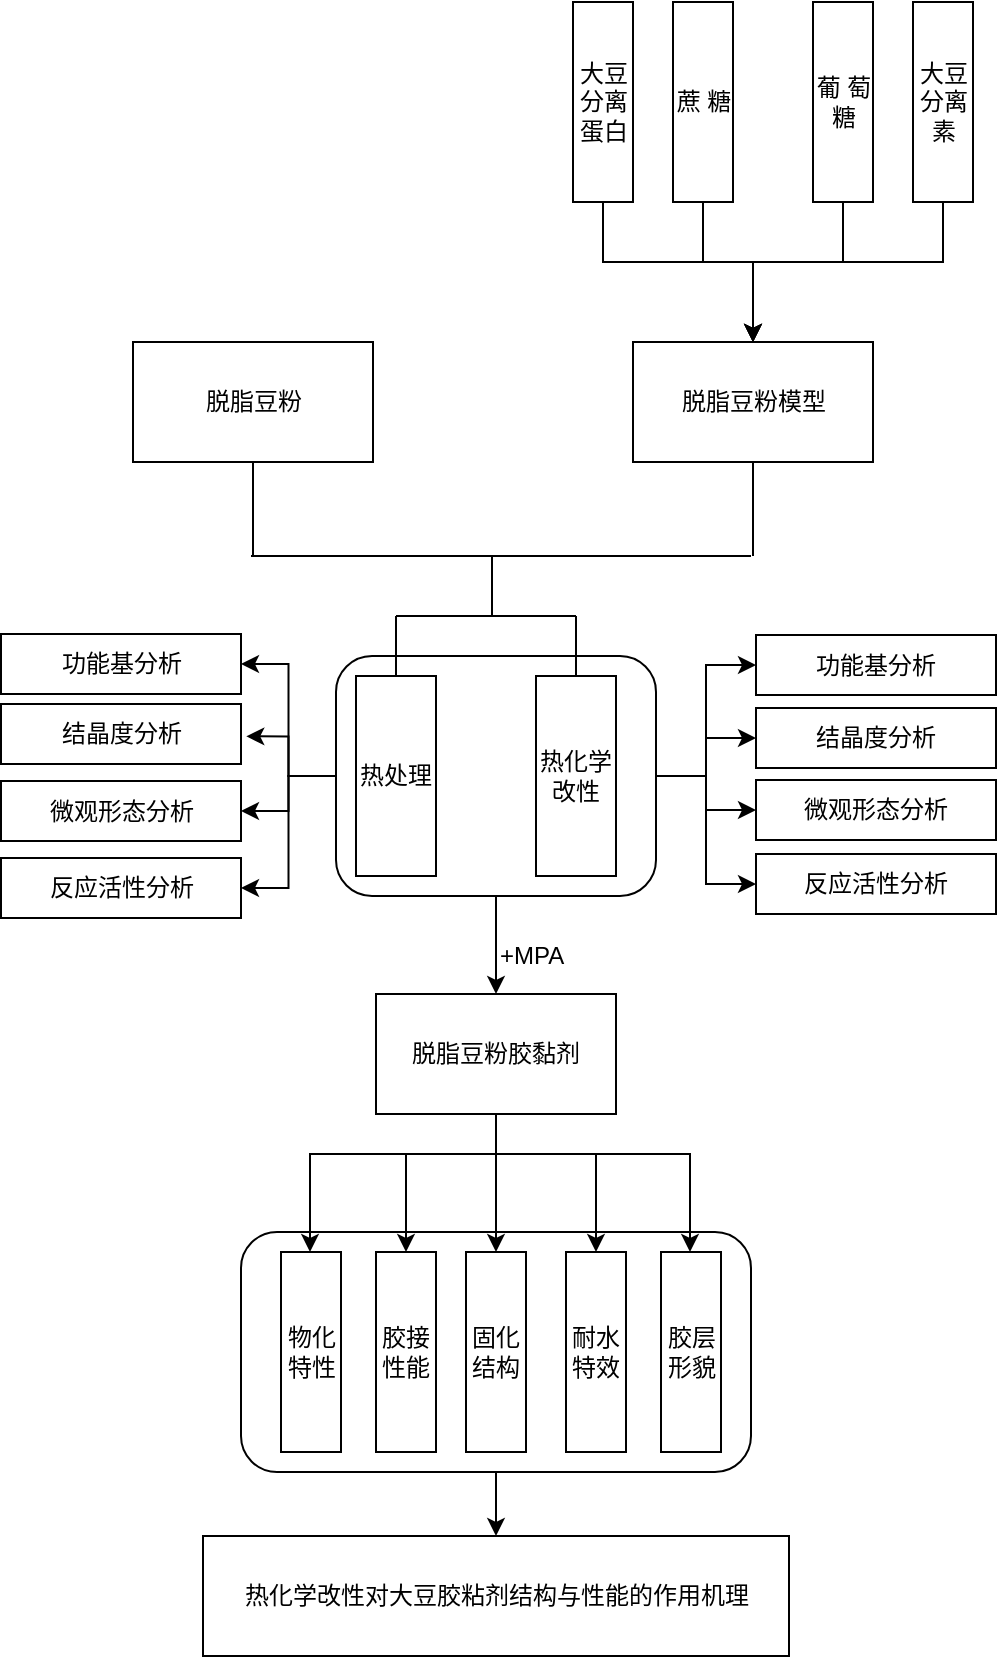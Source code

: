 <mxfile pages="1" version="11.2.9" type="github"><diagram id="edtNafhOueVqWPZp83Qx" name="Page-1"><mxGraphModel dx="1408" dy="725" grid="1" gridSize="10" guides="1" tooltips="1" connect="1" arrows="1" fold="1" page="1" pageScale="1" pageWidth="827" pageHeight="1169" math="0" shadow="0"><root><mxCell id="0"/><mxCell id="1" parent="0"/><mxCell id="PyA_wQ1f-txAwc_Txc-h-2" style="edgeStyle=orthogonalEdgeStyle;rounded=0;orthogonalLoop=1;jettySize=auto;html=1;" edge="1" parent="1" source="gaeCaFiwkaWdQa8wvfjB-41" target="gaeCaFiwkaWdQa8wvfjB-63"><mxGeometry relative="1" as="geometry"/></mxCell><mxCell id="gaeCaFiwkaWdQa8wvfjB-41" value="" style="rounded=1;whiteSpace=wrap;html=1;" parent="1" vertex="1"><mxGeometry x="262.5" y="818" width="255" height="120" as="geometry"/></mxCell><mxCell id="gaeCaFiwkaWdQa8wvfjB-36" style="edgeStyle=orthogonalEdgeStyle;rounded=0;orthogonalLoop=1;jettySize=auto;html=1;" parent="1" source="gaeCaFiwkaWdQa8wvfjB-35" target="gaeCaFiwkaWdQa8wvfjB-34" edge="1"><mxGeometry relative="1" as="geometry"/></mxCell><mxCell id="gaeCaFiwkaWdQa8wvfjB-51" style="edgeStyle=orthogonalEdgeStyle;rounded=0;orthogonalLoop=1;jettySize=auto;html=1;entryX=1;entryY=0.5;entryDx=0;entryDy=0;" parent="1" source="gaeCaFiwkaWdQa8wvfjB-35" target="gaeCaFiwkaWdQa8wvfjB-47" edge="1"><mxGeometry relative="1" as="geometry"/></mxCell><mxCell id="gaeCaFiwkaWdQa8wvfjB-52" style="edgeStyle=orthogonalEdgeStyle;rounded=0;orthogonalLoop=1;jettySize=auto;html=1;entryX=1.022;entryY=0.539;entryDx=0;entryDy=0;entryPerimeter=0;" parent="1" source="gaeCaFiwkaWdQa8wvfjB-35" target="gaeCaFiwkaWdQa8wvfjB-49" edge="1"><mxGeometry relative="1" as="geometry"/></mxCell><mxCell id="gaeCaFiwkaWdQa8wvfjB-53" style="edgeStyle=orthogonalEdgeStyle;rounded=0;orthogonalLoop=1;jettySize=auto;html=1;entryX=1;entryY=0.5;entryDx=0;entryDy=0;" parent="1" source="gaeCaFiwkaWdQa8wvfjB-35" target="gaeCaFiwkaWdQa8wvfjB-50" edge="1"><mxGeometry relative="1" as="geometry"/></mxCell><mxCell id="gaeCaFiwkaWdQa8wvfjB-54" style="edgeStyle=orthogonalEdgeStyle;rounded=0;orthogonalLoop=1;jettySize=auto;html=1;entryX=1;entryY=0.5;entryDx=0;entryDy=0;" parent="1" source="gaeCaFiwkaWdQa8wvfjB-35" target="gaeCaFiwkaWdQa8wvfjB-48" edge="1"><mxGeometry relative="1" as="geometry"/></mxCell><mxCell id="gaeCaFiwkaWdQa8wvfjB-59" style="edgeStyle=orthogonalEdgeStyle;rounded=0;orthogonalLoop=1;jettySize=auto;html=1;entryX=0;entryY=0.5;entryDx=0;entryDy=0;" parent="1" source="gaeCaFiwkaWdQa8wvfjB-35" target="gaeCaFiwkaWdQa8wvfjB-55" edge="1"><mxGeometry relative="1" as="geometry"/></mxCell><mxCell id="gaeCaFiwkaWdQa8wvfjB-60" style="edgeStyle=orthogonalEdgeStyle;rounded=0;orthogonalLoop=1;jettySize=auto;html=1;entryX=0;entryY=0.5;entryDx=0;entryDy=0;" parent="1" source="gaeCaFiwkaWdQa8wvfjB-35" target="gaeCaFiwkaWdQa8wvfjB-57" edge="1"><mxGeometry relative="1" as="geometry"/></mxCell><mxCell id="gaeCaFiwkaWdQa8wvfjB-62" style="edgeStyle=orthogonalEdgeStyle;rounded=0;orthogonalLoop=1;jettySize=auto;html=1;entryX=0;entryY=0.5;entryDx=0;entryDy=0;" parent="1" source="gaeCaFiwkaWdQa8wvfjB-35" target="gaeCaFiwkaWdQa8wvfjB-56" edge="1"><mxGeometry relative="1" as="geometry"/></mxCell><mxCell id="PyA_wQ1f-txAwc_Txc-h-6" style="edgeStyle=orthogonalEdgeStyle;rounded=0;orthogonalLoop=1;jettySize=auto;html=1;" edge="1" parent="1" source="gaeCaFiwkaWdQa8wvfjB-35" target="gaeCaFiwkaWdQa8wvfjB-58"><mxGeometry relative="1" as="geometry"/></mxCell><mxCell id="gaeCaFiwkaWdQa8wvfjB-35" value="" style="rounded=1;whiteSpace=wrap;html=1;" parent="1" vertex="1"><mxGeometry x="310" y="530" width="160" height="120" as="geometry"/></mxCell><mxCell id="gaeCaFiwkaWdQa8wvfjB-1" value="脱脂豆粉" style="rounded=0;whiteSpace=wrap;html=1;" parent="1" vertex="1"><mxGeometry x="208.5" y="373" width="120" height="60" as="geometry"/></mxCell><mxCell id="gaeCaFiwkaWdQa8wvfjB-2" value="脱脂豆粉模型" style="rounded=0;whiteSpace=wrap;html=1;" parent="1" vertex="1"><mxGeometry x="458.5" y="373" width="120" height="60" as="geometry"/></mxCell><mxCell id="gaeCaFiwkaWdQa8wvfjB-8" style="edgeStyle=orthogonalEdgeStyle;rounded=0;orthogonalLoop=1;jettySize=auto;html=1;entryX=0.5;entryY=0;entryDx=0;entryDy=0;" parent="1" source="gaeCaFiwkaWdQa8wvfjB-3" target="gaeCaFiwkaWdQa8wvfjB-2" edge="1"><mxGeometry relative="1" as="geometry"><Array as="points"><mxPoint x="443.5" y="333"/><mxPoint x="518.5" y="333"/></Array></mxGeometry></mxCell><mxCell id="gaeCaFiwkaWdQa8wvfjB-3" value="大豆分离蛋白" style="rounded=0;whiteSpace=wrap;html=1;" parent="1" vertex="1"><mxGeometry x="428.5" y="203" width="30" height="100" as="geometry"/></mxCell><mxCell id="gaeCaFiwkaWdQa8wvfjB-14" style="edgeStyle=orthogonalEdgeStyle;rounded=0;orthogonalLoop=1;jettySize=auto;html=1;" parent="1" source="gaeCaFiwkaWdQa8wvfjB-4" target="gaeCaFiwkaWdQa8wvfjB-2" edge="1"><mxGeometry relative="1" as="geometry"><Array as="points"><mxPoint x="493.5" y="333"/><mxPoint x="518.5" y="333"/></Array></mxGeometry></mxCell><mxCell id="gaeCaFiwkaWdQa8wvfjB-4" value="蔗 糖" style="rounded=0;whiteSpace=wrap;html=1;" parent="1" vertex="1"><mxGeometry x="478.5" y="203" width="30" height="100" as="geometry"/></mxCell><mxCell id="gaeCaFiwkaWdQa8wvfjB-16" style="edgeStyle=orthogonalEdgeStyle;rounded=0;orthogonalLoop=1;jettySize=auto;html=1;" parent="1" source="gaeCaFiwkaWdQa8wvfjB-15" edge="1"><mxGeometry relative="1" as="geometry"><mxPoint x="518.5" y="373" as="targetPoint"/><Array as="points"><mxPoint x="563.5" y="333"/><mxPoint x="518.5" y="333"/></Array></mxGeometry></mxCell><mxCell id="gaeCaFiwkaWdQa8wvfjB-15" value="葡 萄 糖" style="rounded=0;whiteSpace=wrap;html=1;glass=0;gradientColor=none;horizontal=1;" parent="1" vertex="1"><mxGeometry x="548.5" y="203" width="30" height="100" as="geometry"/></mxCell><mxCell id="gaeCaFiwkaWdQa8wvfjB-18" style="edgeStyle=orthogonalEdgeStyle;rounded=0;orthogonalLoop=1;jettySize=auto;html=1;entryX=0.5;entryY=0;entryDx=0;entryDy=0;" parent="1" source="gaeCaFiwkaWdQa8wvfjB-17" target="gaeCaFiwkaWdQa8wvfjB-2" edge="1"><mxGeometry relative="1" as="geometry"><Array as="points"><mxPoint x="613.5" y="333"/><mxPoint x="518.5" y="333"/></Array></mxGeometry></mxCell><mxCell id="gaeCaFiwkaWdQa8wvfjB-17" value="大豆分离素" style="rounded=0;whiteSpace=wrap;html=1;" parent="1" vertex="1"><mxGeometry x="598.5" y="203" width="30" height="100" as="geometry"/></mxCell><mxCell id="gaeCaFiwkaWdQa8wvfjB-19" value="热处理" style="rounded=0;whiteSpace=wrap;html=1;" parent="1" vertex="1"><mxGeometry x="320" y="540" width="40" height="100" as="geometry"/></mxCell><mxCell id="gaeCaFiwkaWdQa8wvfjB-20" value="热化学改性" style="rounded=0;whiteSpace=wrap;html=1;" parent="1" vertex="1"><mxGeometry x="410" y="540" width="40" height="100" as="geometry"/></mxCell><mxCell id="gaeCaFiwkaWdQa8wvfjB-21" value="" style="endArrow=none;html=1;" parent="1" edge="1"><mxGeometry width="50" height="50" relative="1" as="geometry"><mxPoint x="267.5" y="480" as="sourcePoint"/><mxPoint x="517.5" y="480" as="targetPoint"/></mxGeometry></mxCell><mxCell id="gaeCaFiwkaWdQa8wvfjB-24" value="" style="endArrow=none;html=1;entryX=0.5;entryY=1;entryDx=0;entryDy=0;" parent="1" target="gaeCaFiwkaWdQa8wvfjB-1" edge="1"><mxGeometry width="50" height="50" relative="1" as="geometry"><mxPoint x="268.5" y="480" as="sourcePoint"/><mxPoint x="318.5" y="470" as="targetPoint"/></mxGeometry></mxCell><mxCell id="gaeCaFiwkaWdQa8wvfjB-25" value="" style="endArrow=none;html=1;entryX=0.5;entryY=1;entryDx=0;entryDy=0;" parent="1" target="gaeCaFiwkaWdQa8wvfjB-2" edge="1"><mxGeometry width="50" height="50" relative="1" as="geometry"><mxPoint x="518.5" y="480" as="sourcePoint"/><mxPoint x="518.5" y="420" as="targetPoint"/></mxGeometry></mxCell><mxCell id="gaeCaFiwkaWdQa8wvfjB-28" value="" style="endArrow=none;html=1;" parent="1" edge="1"><mxGeometry width="50" height="50" relative="1" as="geometry"><mxPoint x="388" y="510" as="sourcePoint"/><mxPoint x="388" y="480" as="targetPoint"/></mxGeometry></mxCell><mxCell id="gaeCaFiwkaWdQa8wvfjB-29" value="" style="endArrow=none;html=1;" parent="1" edge="1"><mxGeometry width="50" height="50" relative="1" as="geometry"><mxPoint x="340" y="510" as="sourcePoint"/><mxPoint x="430" y="510" as="targetPoint"/></mxGeometry></mxCell><mxCell id="gaeCaFiwkaWdQa8wvfjB-32" value="" style="endArrow=none;html=1;exitX=0.5;exitY=0;exitDx=0;exitDy=0;" parent="1" source="gaeCaFiwkaWdQa8wvfjB-19" edge="1"><mxGeometry width="50" height="50" relative="1" as="geometry"><mxPoint x="397.5" y="510" as="sourcePoint"/><mxPoint x="340" y="510" as="targetPoint"/></mxGeometry></mxCell><mxCell id="gaeCaFiwkaWdQa8wvfjB-33" value="" style="endArrow=none;html=1;exitX=0.5;exitY=0;exitDx=0;exitDy=0;" parent="1" source="gaeCaFiwkaWdQa8wvfjB-20" edge="1"><mxGeometry width="50" height="50" relative="1" as="geometry"><mxPoint x="307.5" y="550" as="sourcePoint"/><mxPoint x="430" y="510" as="targetPoint"/></mxGeometry></mxCell><mxCell id="gaeCaFiwkaWdQa8wvfjB-70" style="edgeStyle=orthogonalEdgeStyle;rounded=0;orthogonalLoop=1;jettySize=auto;html=1;" parent="1" source="gaeCaFiwkaWdQa8wvfjB-34" target="gaeCaFiwkaWdQa8wvfjB-45" edge="1"><mxGeometry relative="1" as="geometry"><Array as="points"><mxPoint x="390" y="779"/><mxPoint x="440" y="779"/></Array></mxGeometry></mxCell><mxCell id="gaeCaFiwkaWdQa8wvfjB-71" style="edgeStyle=orthogonalEdgeStyle;rounded=0;orthogonalLoop=1;jettySize=auto;html=1;" parent="1" source="gaeCaFiwkaWdQa8wvfjB-34" target="gaeCaFiwkaWdQa8wvfjB-44" edge="1"><mxGeometry relative="1" as="geometry"/></mxCell><mxCell id="gaeCaFiwkaWdQa8wvfjB-72" style="edgeStyle=orthogonalEdgeStyle;rounded=0;orthogonalLoop=1;jettySize=auto;html=1;" parent="1" source="gaeCaFiwkaWdQa8wvfjB-34" target="gaeCaFiwkaWdQa8wvfjB-43" edge="1"><mxGeometry relative="1" as="geometry"><Array as="points"><mxPoint x="390" y="779"/><mxPoint x="345" y="779"/></Array></mxGeometry></mxCell><mxCell id="gaeCaFiwkaWdQa8wvfjB-73" style="edgeStyle=orthogonalEdgeStyle;rounded=0;orthogonalLoop=1;jettySize=auto;html=1;" parent="1" source="gaeCaFiwkaWdQa8wvfjB-34" target="gaeCaFiwkaWdQa8wvfjB-42" edge="1"><mxGeometry relative="1" as="geometry"><Array as="points"><mxPoint x="390" y="779"/><mxPoint x="297" y="779"/></Array></mxGeometry></mxCell><mxCell id="gaeCaFiwkaWdQa8wvfjB-74" style="edgeStyle=orthogonalEdgeStyle;rounded=0;orthogonalLoop=1;jettySize=auto;html=1;" parent="1" source="gaeCaFiwkaWdQa8wvfjB-34" target="gaeCaFiwkaWdQa8wvfjB-46" edge="1"><mxGeometry relative="1" as="geometry"><Array as="points"><mxPoint x="390" y="779"/><mxPoint x="487" y="779"/></Array></mxGeometry></mxCell><mxCell id="gaeCaFiwkaWdQa8wvfjB-34" value="脱脂豆粉胶黏剂" style="rounded=0;whiteSpace=wrap;html=1;" parent="1" vertex="1"><mxGeometry x="330" y="699" width="120" height="60" as="geometry"/></mxCell><mxCell id="gaeCaFiwkaWdQa8wvfjB-40" value="+MPA" style="text;html=1;resizable=0;points=[];autosize=1;align=left;verticalAlign=top;spacingTop=-4;" parent="1" vertex="1"><mxGeometry x="390" y="670" width="50" height="20" as="geometry"/></mxCell><mxCell id="gaeCaFiwkaWdQa8wvfjB-42" value="物化特性" style="rounded=0;whiteSpace=wrap;html=1;" parent="1" vertex="1"><mxGeometry x="282.5" y="828" width="30" height="100" as="geometry"/></mxCell><mxCell id="gaeCaFiwkaWdQa8wvfjB-43" value="胶接性能" style="rounded=0;whiteSpace=wrap;html=1;" parent="1" vertex="1"><mxGeometry x="330" y="828" width="30" height="100" as="geometry"/></mxCell><mxCell id="gaeCaFiwkaWdQa8wvfjB-44" value="固化结构" style="rounded=0;whiteSpace=wrap;html=1;" parent="1" vertex="1"><mxGeometry x="375" y="828" width="30" height="100" as="geometry"/></mxCell><mxCell id="gaeCaFiwkaWdQa8wvfjB-45" value="耐水特效" style="rounded=0;whiteSpace=wrap;html=1;" parent="1" vertex="1"><mxGeometry x="425" y="828" width="30" height="100" as="geometry"/></mxCell><mxCell id="gaeCaFiwkaWdQa8wvfjB-46" value="胶层形貌" style="rounded=0;whiteSpace=wrap;html=1;" parent="1" vertex="1"><mxGeometry x="472.5" y="828" width="30" height="100" as="geometry"/></mxCell><mxCell id="gaeCaFiwkaWdQa8wvfjB-47" value="功能基分析" style="rounded=0;whiteSpace=wrap;html=1;" parent="1" vertex="1"><mxGeometry x="142.5" y="519" width="120" height="30" as="geometry"/></mxCell><mxCell id="gaeCaFiwkaWdQa8wvfjB-48" value="反应活性分析" style="rounded=0;whiteSpace=wrap;html=1;" parent="1" vertex="1"><mxGeometry x="142.5" y="631" width="120" height="30" as="geometry"/></mxCell><mxCell id="gaeCaFiwkaWdQa8wvfjB-49" value="结晶度分析" style="rounded=0;whiteSpace=wrap;html=1;" parent="1" vertex="1"><mxGeometry x="142.5" y="554" width="120" height="30" as="geometry"/></mxCell><mxCell id="gaeCaFiwkaWdQa8wvfjB-50" value="微观形态分析" style="rounded=0;whiteSpace=wrap;html=1;" parent="1" vertex="1"><mxGeometry x="142.5" y="592.5" width="120" height="30" as="geometry"/></mxCell><mxCell id="gaeCaFiwkaWdQa8wvfjB-55" value="功能基分析" style="rounded=0;whiteSpace=wrap;html=1;" parent="1" vertex="1"><mxGeometry x="520" y="519.5" width="120" height="30" as="geometry"/></mxCell><mxCell id="gaeCaFiwkaWdQa8wvfjB-56" value="反应活性分析" style="rounded=0;whiteSpace=wrap;html=1;" parent="1" vertex="1"><mxGeometry x="520" y="629" width="120" height="30" as="geometry"/></mxCell><mxCell id="gaeCaFiwkaWdQa8wvfjB-57" value="结晶度分析" style="rounded=0;whiteSpace=wrap;html=1;" parent="1" vertex="1"><mxGeometry x="520" y="556" width="120" height="30" as="geometry"/></mxCell><mxCell id="gaeCaFiwkaWdQa8wvfjB-58" value="微观形态分析" style="rounded=0;whiteSpace=wrap;html=1;" parent="1" vertex="1"><mxGeometry x="520" y="592" width="120" height="30" as="geometry"/></mxCell><mxCell id="gaeCaFiwkaWdQa8wvfjB-63" value="热化学改性对大豆胶粘剂结构与性能的作用机理" style="rounded=0;whiteSpace=wrap;html=1;" parent="1" vertex="1"><mxGeometry x="243.5" y="970" width="293" height="60" as="geometry"/></mxCell></root></mxGraphModel></diagram></mxfile>
